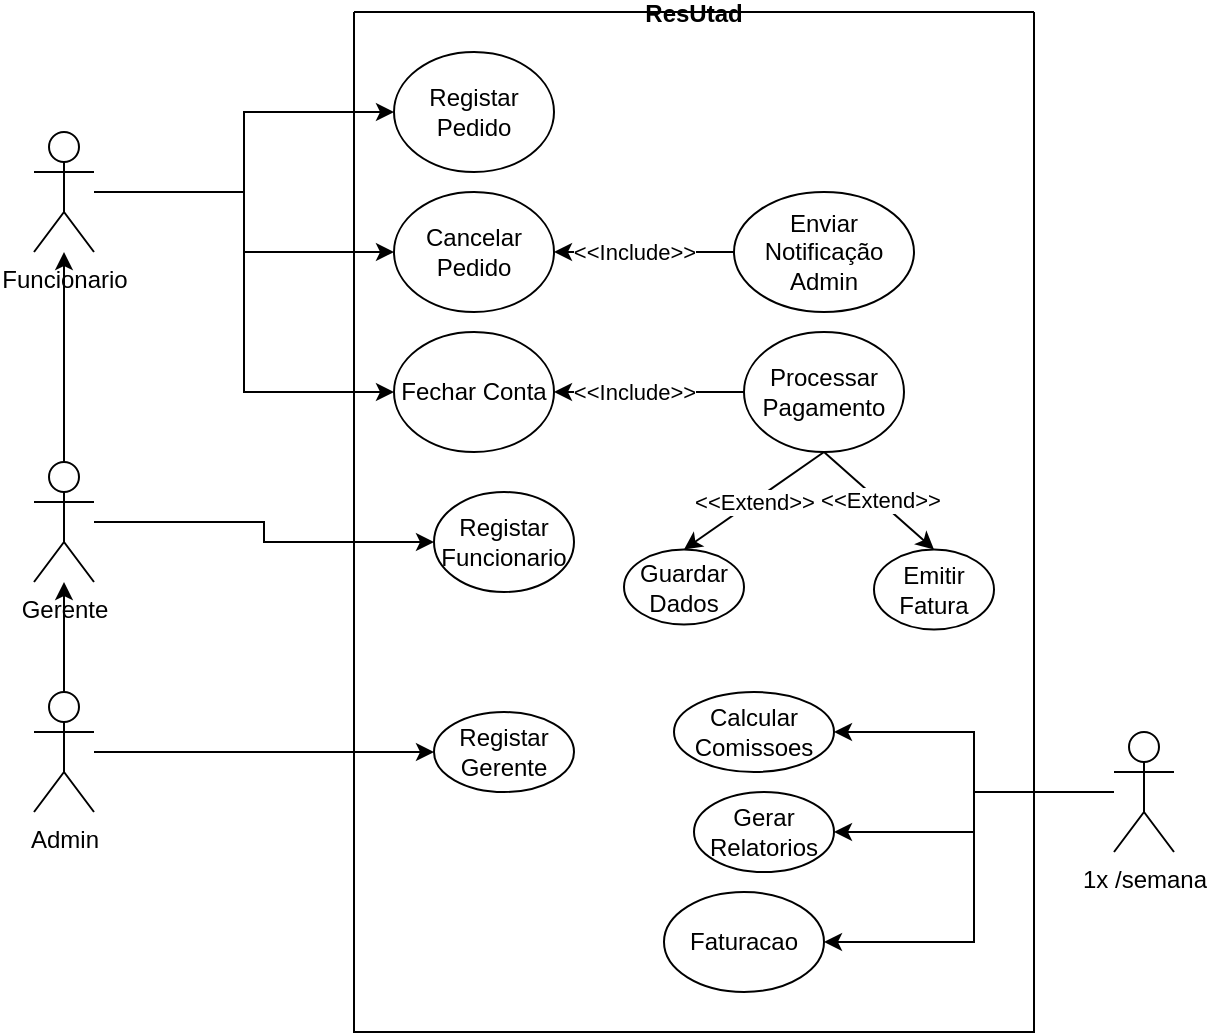 <mxfile version="22.1.16" type="device">
  <diagram name="Page-1" id="lRLiD7JBKmetG9xe39BS">
    <mxGraphModel dx="1434" dy="746" grid="1" gridSize="10" guides="1" tooltips="1" connect="1" arrows="1" fold="1" page="1" pageScale="1" pageWidth="850" pageHeight="1100" math="0" shadow="0">
      <root>
        <mxCell id="0" />
        <mxCell id="1" parent="0" />
        <mxCell id="YS-DFAxWLqCsKcZg8tDh-1" value="ResUtad" style="swimlane;startSize=0;" vertex="1" parent="1">
          <mxGeometry x="230" y="100" width="340" height="510" as="geometry" />
        </mxCell>
        <mxCell id="YS-DFAxWLqCsKcZg8tDh-10" value="Registar Funcionario" style="ellipse;whiteSpace=wrap;html=1;" vertex="1" parent="YS-DFAxWLqCsKcZg8tDh-1">
          <mxGeometry x="40" y="240" width="70" height="50" as="geometry" />
        </mxCell>
        <mxCell id="YS-DFAxWLqCsKcZg8tDh-14" value="Registar Pedido" style="ellipse;whiteSpace=wrap;html=1;" vertex="1" parent="YS-DFAxWLqCsKcZg8tDh-1">
          <mxGeometry x="20" y="20" width="80" height="60" as="geometry" />
        </mxCell>
        <mxCell id="YS-DFAxWLqCsKcZg8tDh-17" value="Cancelar Pedido" style="ellipse;whiteSpace=wrap;html=1;" vertex="1" parent="YS-DFAxWLqCsKcZg8tDh-1">
          <mxGeometry x="20" y="90" width="80" height="60" as="geometry" />
        </mxCell>
        <mxCell id="YS-DFAxWLqCsKcZg8tDh-19" value="Enviar Notificação Admin" style="ellipse;whiteSpace=wrap;html=1;" vertex="1" parent="YS-DFAxWLqCsKcZg8tDh-1">
          <mxGeometry x="190" y="90" width="90" height="60" as="geometry" />
        </mxCell>
        <mxCell id="YS-DFAxWLqCsKcZg8tDh-20" value="in" style="endArrow=classic;html=1;rounded=0;exitX=0;exitY=0.5;exitDx=0;exitDy=0;entryX=1;entryY=0.5;entryDx=0;entryDy=0;" edge="1" parent="YS-DFAxWLqCsKcZg8tDh-1" source="YS-DFAxWLqCsKcZg8tDh-19" target="YS-DFAxWLqCsKcZg8tDh-17">
          <mxGeometry relative="1" as="geometry">
            <mxPoint x="110" y="180" as="sourcePoint" />
            <mxPoint x="210" y="180" as="targetPoint" />
          </mxGeometry>
        </mxCell>
        <mxCell id="YS-DFAxWLqCsKcZg8tDh-21" value="&amp;lt;&amp;lt;Include&amp;gt;&amp;gt;" style="edgeLabel;resizable=0;html=1;align=center;verticalAlign=middle;" connectable="0" vertex="1" parent="YS-DFAxWLqCsKcZg8tDh-20">
          <mxGeometry relative="1" as="geometry">
            <mxPoint x="-5" as="offset" />
          </mxGeometry>
        </mxCell>
        <mxCell id="YS-DFAxWLqCsKcZg8tDh-23" value="Fechar Conta" style="ellipse;whiteSpace=wrap;html=1;" vertex="1" parent="YS-DFAxWLqCsKcZg8tDh-1">
          <mxGeometry x="20" y="160" width="80" height="60" as="geometry" />
        </mxCell>
        <mxCell id="YS-DFAxWLqCsKcZg8tDh-25" value="Processar Pagamento" style="ellipse;whiteSpace=wrap;html=1;" vertex="1" parent="YS-DFAxWLqCsKcZg8tDh-1">
          <mxGeometry x="195" y="160" width="80" height="60" as="geometry" />
        </mxCell>
        <mxCell id="YS-DFAxWLqCsKcZg8tDh-26" value="" style="endArrow=classic;html=1;rounded=0;exitX=0;exitY=0.5;exitDx=0;exitDy=0;entryX=1;entryY=0.5;entryDx=0;entryDy=0;" edge="1" parent="YS-DFAxWLqCsKcZg8tDh-1" source="YS-DFAxWLqCsKcZg8tDh-25" target="YS-DFAxWLqCsKcZg8tDh-23">
          <mxGeometry relative="1" as="geometry">
            <mxPoint x="100" y="189.89" as="sourcePoint" />
            <mxPoint x="180.0" y="189.89" as="targetPoint" />
          </mxGeometry>
        </mxCell>
        <mxCell id="YS-DFAxWLqCsKcZg8tDh-27" value="&amp;lt;&amp;lt;Include&amp;gt;&amp;gt;" style="edgeLabel;resizable=0;html=1;align=center;verticalAlign=middle;" connectable="0" vertex="1" parent="YS-DFAxWLqCsKcZg8tDh-26">
          <mxGeometry relative="1" as="geometry">
            <mxPoint x="-8" as="offset" />
          </mxGeometry>
        </mxCell>
        <mxCell id="YS-DFAxWLqCsKcZg8tDh-29" value="Guardar Dados" style="ellipse;whiteSpace=wrap;html=1;" vertex="1" parent="YS-DFAxWLqCsKcZg8tDh-1">
          <mxGeometry x="135" y="268.75" width="60" height="37.5" as="geometry" />
        </mxCell>
        <mxCell id="YS-DFAxWLqCsKcZg8tDh-30" value="Emitir Fatura" style="ellipse;whiteSpace=wrap;html=1;" vertex="1" parent="YS-DFAxWLqCsKcZg8tDh-1">
          <mxGeometry x="260" y="268.75" width="60" height="40" as="geometry" />
        </mxCell>
        <mxCell id="YS-DFAxWLqCsKcZg8tDh-31" value="" style="endArrow=classic;html=1;rounded=0;exitX=0.5;exitY=1;exitDx=0;exitDy=0;entryX=0.5;entryY=0;entryDx=0;entryDy=0;" edge="1" parent="YS-DFAxWLqCsKcZg8tDh-1" source="YS-DFAxWLqCsKcZg8tDh-25" target="YS-DFAxWLqCsKcZg8tDh-29">
          <mxGeometry relative="1" as="geometry">
            <mxPoint x="170" y="330" as="sourcePoint" />
            <mxPoint x="270" y="330" as="targetPoint" />
          </mxGeometry>
        </mxCell>
        <mxCell id="YS-DFAxWLqCsKcZg8tDh-32" value="&amp;lt;&amp;lt;Extend&amp;gt;&amp;gt;" style="edgeLabel;resizable=0;html=1;align=center;verticalAlign=middle;" connectable="0" vertex="1" parent="YS-DFAxWLqCsKcZg8tDh-31">
          <mxGeometry relative="1" as="geometry" />
        </mxCell>
        <mxCell id="YS-DFAxWLqCsKcZg8tDh-33" value="" style="endArrow=classic;html=1;rounded=0;exitX=0.5;exitY=1;exitDx=0;exitDy=0;entryX=0.5;entryY=0;entryDx=0;entryDy=0;" edge="1" parent="YS-DFAxWLqCsKcZg8tDh-1" source="YS-DFAxWLqCsKcZg8tDh-25" target="YS-DFAxWLqCsKcZg8tDh-30">
          <mxGeometry relative="1" as="geometry">
            <mxPoint x="210" y="350" as="sourcePoint" />
            <mxPoint x="310" y="350" as="targetPoint" />
          </mxGeometry>
        </mxCell>
        <mxCell id="YS-DFAxWLqCsKcZg8tDh-34" value="&amp;lt;&amp;lt;Extend&amp;gt;&amp;gt;" style="edgeLabel;resizable=0;html=1;align=center;verticalAlign=middle;" connectable="0" vertex="1" parent="YS-DFAxWLqCsKcZg8tDh-33">
          <mxGeometry relative="1" as="geometry" />
        </mxCell>
        <mxCell id="YS-DFAxWLqCsKcZg8tDh-38" value="Calcular Comissoes" style="ellipse;whiteSpace=wrap;html=1;" vertex="1" parent="YS-DFAxWLqCsKcZg8tDh-1">
          <mxGeometry x="160" y="340" width="80" height="40" as="geometry" />
        </mxCell>
        <mxCell id="YS-DFAxWLqCsKcZg8tDh-40" value="Gerar Relatorios" style="ellipse;whiteSpace=wrap;html=1;" vertex="1" parent="YS-DFAxWLqCsKcZg8tDh-1">
          <mxGeometry x="170" y="390" width="70" height="40" as="geometry" />
        </mxCell>
        <mxCell id="YS-DFAxWLqCsKcZg8tDh-42" value="Faturacao" style="ellipse;whiteSpace=wrap;html=1;" vertex="1" parent="YS-DFAxWLqCsKcZg8tDh-1">
          <mxGeometry x="155" y="440" width="80" height="50" as="geometry" />
        </mxCell>
        <mxCell id="YS-DFAxWLqCsKcZg8tDh-48" value="Registar Gerente" style="ellipse;whiteSpace=wrap;html=1;" vertex="1" parent="YS-DFAxWLqCsKcZg8tDh-1">
          <mxGeometry x="40" y="350" width="70" height="40" as="geometry" />
        </mxCell>
        <mxCell id="YS-DFAxWLqCsKcZg8tDh-16" style="edgeStyle=orthogonalEdgeStyle;rounded=0;orthogonalLoop=1;jettySize=auto;html=1;entryX=0;entryY=0.5;entryDx=0;entryDy=0;" edge="1" parent="1" source="YS-DFAxWLqCsKcZg8tDh-3" target="YS-DFAxWLqCsKcZg8tDh-14">
          <mxGeometry relative="1" as="geometry" />
        </mxCell>
        <mxCell id="YS-DFAxWLqCsKcZg8tDh-18" style="edgeStyle=orthogonalEdgeStyle;rounded=0;orthogonalLoop=1;jettySize=auto;html=1;entryX=0;entryY=0.5;entryDx=0;entryDy=0;" edge="1" parent="1" source="YS-DFAxWLqCsKcZg8tDh-3" target="YS-DFAxWLqCsKcZg8tDh-17">
          <mxGeometry relative="1" as="geometry" />
        </mxCell>
        <mxCell id="YS-DFAxWLqCsKcZg8tDh-24" style="edgeStyle=orthogonalEdgeStyle;rounded=0;orthogonalLoop=1;jettySize=auto;html=1;entryX=0;entryY=0.5;entryDx=0;entryDy=0;" edge="1" parent="1" source="YS-DFAxWLqCsKcZg8tDh-3" target="YS-DFAxWLqCsKcZg8tDh-23">
          <mxGeometry relative="1" as="geometry" />
        </mxCell>
        <mxCell id="YS-DFAxWLqCsKcZg8tDh-3" value="&lt;div&gt;Funcionario&lt;/div&gt;&lt;div&gt;&lt;br&gt;&lt;/div&gt;" style="shape=umlActor;verticalLabelPosition=bottom;verticalAlign=top;html=1;outlineConnect=0;" vertex="1" parent="1">
          <mxGeometry x="70" y="160" width="30" height="60" as="geometry" />
        </mxCell>
        <mxCell id="YS-DFAxWLqCsKcZg8tDh-12" style="edgeStyle=orthogonalEdgeStyle;rounded=0;orthogonalLoop=1;jettySize=auto;html=1;entryX=0;entryY=0.5;entryDx=0;entryDy=0;" edge="1" parent="1" source="YS-DFAxWLqCsKcZg8tDh-4" target="YS-DFAxWLqCsKcZg8tDh-10">
          <mxGeometry relative="1" as="geometry" />
        </mxCell>
        <mxCell id="YS-DFAxWLqCsKcZg8tDh-47" style="edgeStyle=orthogonalEdgeStyle;rounded=0;orthogonalLoop=1;jettySize=auto;html=1;" edge="1" parent="1" source="YS-DFAxWLqCsKcZg8tDh-4" target="YS-DFAxWLqCsKcZg8tDh-3">
          <mxGeometry relative="1" as="geometry" />
        </mxCell>
        <mxCell id="YS-DFAxWLqCsKcZg8tDh-4" value="&lt;div&gt;Gerente&lt;/div&gt;&lt;div&gt;&lt;br&gt;&lt;/div&gt;" style="shape=umlActor;verticalLabelPosition=bottom;verticalAlign=top;html=1;outlineConnect=0;" vertex="1" parent="1">
          <mxGeometry x="70" y="325" width="30" height="60" as="geometry" />
        </mxCell>
        <mxCell id="YS-DFAxWLqCsKcZg8tDh-11" style="edgeStyle=orthogonalEdgeStyle;rounded=0;orthogonalLoop=1;jettySize=auto;html=1;" edge="1" parent="1" source="YS-DFAxWLqCsKcZg8tDh-5">
          <mxGeometry relative="1" as="geometry">
            <mxPoint x="270" y="470" as="targetPoint" />
          </mxGeometry>
        </mxCell>
        <mxCell id="YS-DFAxWLqCsKcZg8tDh-46" style="edgeStyle=orthogonalEdgeStyle;rounded=0;orthogonalLoop=1;jettySize=auto;html=1;" edge="1" parent="1" source="YS-DFAxWLqCsKcZg8tDh-5" target="YS-DFAxWLqCsKcZg8tDh-4">
          <mxGeometry relative="1" as="geometry" />
        </mxCell>
        <mxCell id="YS-DFAxWLqCsKcZg8tDh-5" value="Admin" style="shape=umlActor;verticalLabelPosition=bottom;verticalAlign=top;html=1;outlineConnect=0;" vertex="1" parent="1">
          <mxGeometry x="70" y="440" width="30" height="60" as="geometry" />
        </mxCell>
        <mxCell id="YS-DFAxWLqCsKcZg8tDh-39" style="edgeStyle=orthogonalEdgeStyle;rounded=0;orthogonalLoop=1;jettySize=auto;html=1;entryX=1;entryY=0.5;entryDx=0;entryDy=0;" edge="1" parent="1" source="YS-DFAxWLqCsKcZg8tDh-35" target="YS-DFAxWLqCsKcZg8tDh-38">
          <mxGeometry relative="1" as="geometry" />
        </mxCell>
        <mxCell id="YS-DFAxWLqCsKcZg8tDh-41" style="edgeStyle=orthogonalEdgeStyle;rounded=0;orthogonalLoop=1;jettySize=auto;html=1;entryX=1;entryY=0.5;entryDx=0;entryDy=0;" edge="1" parent="1" source="YS-DFAxWLqCsKcZg8tDh-35" target="YS-DFAxWLqCsKcZg8tDh-40">
          <mxGeometry relative="1" as="geometry" />
        </mxCell>
        <mxCell id="YS-DFAxWLqCsKcZg8tDh-43" style="edgeStyle=orthogonalEdgeStyle;rounded=0;orthogonalLoop=1;jettySize=auto;html=1;entryX=1;entryY=0.5;entryDx=0;entryDy=0;" edge="1" parent="1" source="YS-DFAxWLqCsKcZg8tDh-35" target="YS-DFAxWLqCsKcZg8tDh-42">
          <mxGeometry relative="1" as="geometry">
            <Array as="points">
              <mxPoint x="540" y="490" />
              <mxPoint x="540" y="565" />
            </Array>
          </mxGeometry>
        </mxCell>
        <mxCell id="YS-DFAxWLqCsKcZg8tDh-35" value="1x /semana" style="shape=umlActor;verticalLabelPosition=bottom;verticalAlign=top;html=1;outlineConnect=0;" vertex="1" parent="1">
          <mxGeometry x="610" y="460" width="30" height="60" as="geometry" />
        </mxCell>
      </root>
    </mxGraphModel>
  </diagram>
</mxfile>
